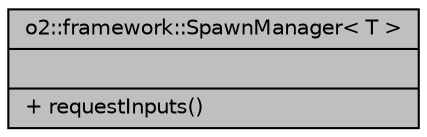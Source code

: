 digraph "o2::framework::SpawnManager&lt; T &gt;"
{
 // INTERACTIVE_SVG=YES
  bgcolor="transparent";
  edge [fontname="Helvetica",fontsize="10",labelfontname="Helvetica",labelfontsize="10"];
  node [fontname="Helvetica",fontsize="10",shape=record];
  Node1 [label="{o2::framework::SpawnManager\< T \>\n||+ requestInputs()\l}",height=0.2,width=0.4,color="black", fillcolor="grey75", style="filled", fontcolor="black"];
}
